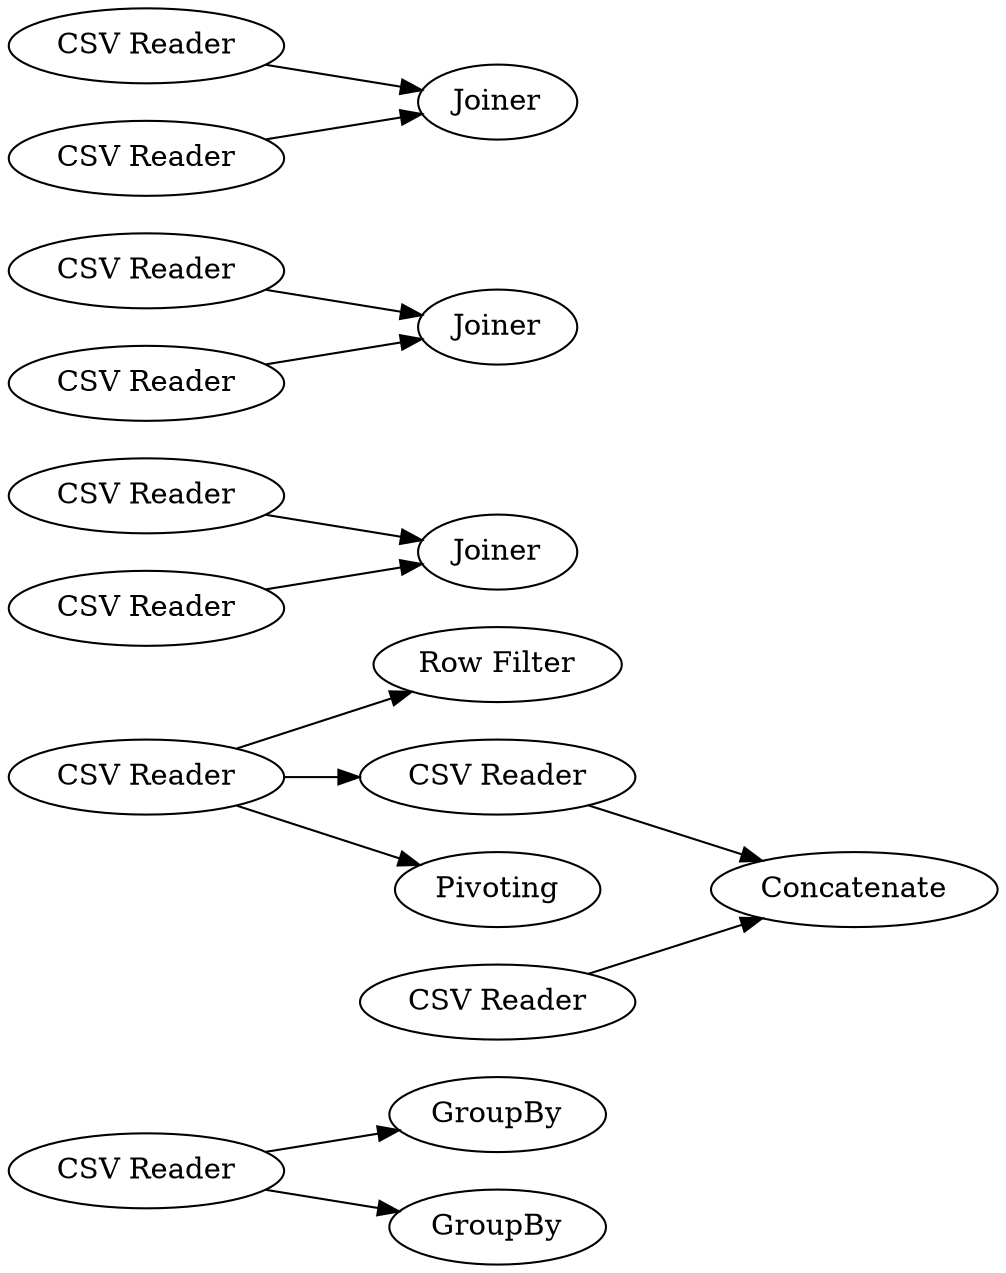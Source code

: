 digraph {
	1 [label=GroupBy]
	2 [label="CSV Reader"]
	3 [label=GroupBy]
	7 [label="Row Filter"]
	9 [label="CSV Reader"]
	21 [label="String Manipulation"]
	10 [label=Pivoting]
	11 [label="CSV Reader"]
	13 [label=Joiner]
	14 [label="CSV Reader"]
	15 [label="CSV Reader"]
	16 [label="CSV Reader"]
	17 [label=Joiner]
	18 [label="CSV Reader"]
	19 [label="CSV Reader"]
	20 [label=Joiner]
	21 [label="CSV Reader"]
	22 [label="CSV Reader"]
	23 [label=Concatenate]
	9 -> 7
	9 -> 21
	2 -> 1
	2 -> 3
	9 -> 10
	11 -> 13
	14 -> 13
	15 -> 17
	16 -> 17
	18 -> 20
	19 -> 20
	21 -> 23
	22 -> 23
	rankdir=LR
}
